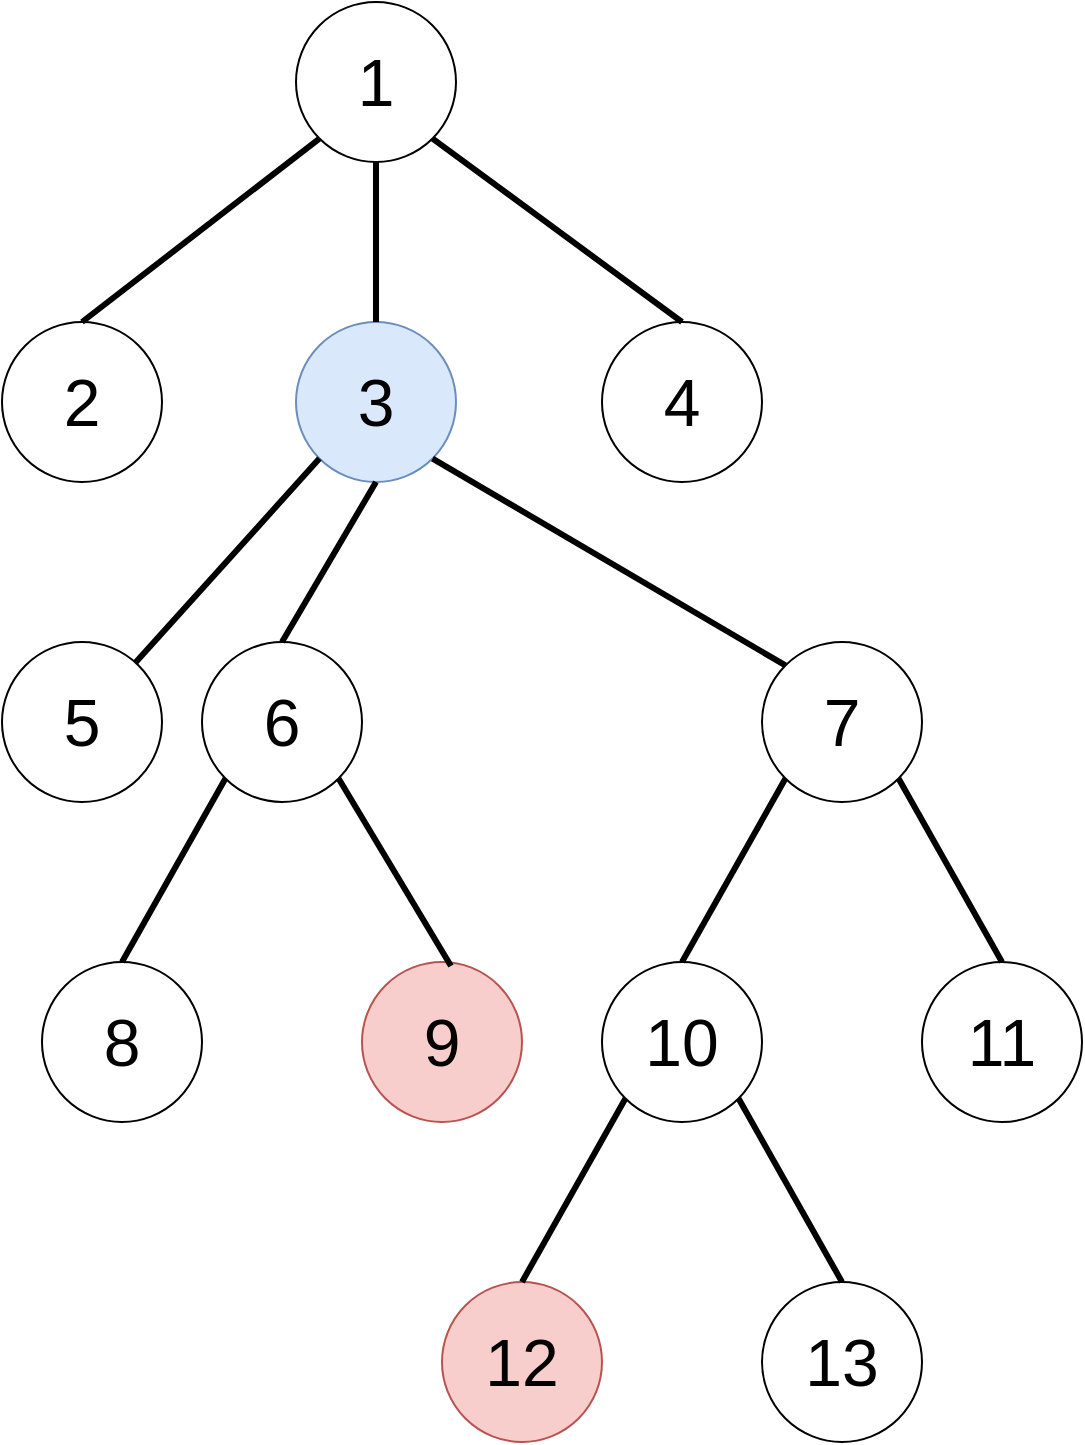 <mxfile version="12.9.3" type="device"><diagram id="kfxC27ckg6GTPdbHL4H7" name="Page-1"><mxGraphModel dx="2031" dy="1174" grid="1" gridSize="10" guides="1" tooltips="1" connect="1" arrows="1" fold="1" page="1" pageScale="1" pageWidth="583" pageHeight="827" math="0" shadow="0"><root><mxCell id="0"/><mxCell id="1" parent="0"/><mxCell id="nHO6qbxQwgqRTOrk53OQ-1" value="&lt;font style=&quot;font-size: 33px&quot;&gt;1&lt;/font&gt;" style="ellipse;whiteSpace=wrap;html=1;aspect=fixed;" vertex="1" parent="1"><mxGeometry x="169" y="54" width="80" height="80" as="geometry"/></mxCell><mxCell id="nHO6qbxQwgqRTOrk53OQ-2" value="&lt;font style=&quot;font-size: 33px&quot;&gt;3&lt;/font&gt;" style="ellipse;whiteSpace=wrap;html=1;aspect=fixed;fillColor=#dae8fc;strokeColor=#6c8ebf;" vertex="1" parent="1"><mxGeometry x="169" y="214" width="80" height="80" as="geometry"/></mxCell><mxCell id="nHO6qbxQwgqRTOrk53OQ-3" value="&lt;font style=&quot;font-size: 33px&quot;&gt;6&lt;/font&gt;" style="ellipse;whiteSpace=wrap;html=1;aspect=fixed;" vertex="1" parent="1"><mxGeometry x="122" y="374" width="80" height="80" as="geometry"/></mxCell><mxCell id="nHO6qbxQwgqRTOrk53OQ-4" value="&lt;font style=&quot;font-size: 33px&quot;&gt;9&lt;/font&gt;" style="ellipse;whiteSpace=wrap;html=1;aspect=fixed;fillColor=#f8cecc;strokeColor=#b85450;" vertex="1" parent="1"><mxGeometry x="202" y="534" width="80" height="80" as="geometry"/></mxCell><mxCell id="nHO6qbxQwgqRTOrk53OQ-5" value="&lt;font style=&quot;font-size: 33px&quot;&gt;8&lt;/font&gt;" style="ellipse;whiteSpace=wrap;html=1;aspect=fixed;" vertex="1" parent="1"><mxGeometry x="42" y="534" width="80" height="80" as="geometry"/></mxCell><mxCell id="nHO6qbxQwgqRTOrk53OQ-6" value="&lt;font style=&quot;font-size: 33px&quot;&gt;2&lt;/font&gt;" style="ellipse;whiteSpace=wrap;html=1;aspect=fixed;" vertex="1" parent="1"><mxGeometry x="22" y="214" width="80" height="80" as="geometry"/></mxCell><mxCell id="nHO6qbxQwgqRTOrk53OQ-7" value="&lt;font style=&quot;font-size: 33px&quot;&gt;4&lt;/font&gt;" style="ellipse;whiteSpace=wrap;html=1;aspect=fixed;" vertex="1" parent="1"><mxGeometry x="322" y="214" width="80" height="80" as="geometry"/></mxCell><mxCell id="nHO6qbxQwgqRTOrk53OQ-8" value="&lt;font style=&quot;font-size: 33px&quot;&gt;5&lt;/font&gt;" style="ellipse;whiteSpace=wrap;html=1;aspect=fixed;direction=south;" vertex="1" parent="1"><mxGeometry x="22" y="374" width="80" height="80" as="geometry"/></mxCell><mxCell id="nHO6qbxQwgqRTOrk53OQ-9" value="&lt;font style=&quot;font-size: 33px&quot;&gt;7&lt;/font&gt;" style="ellipse;whiteSpace=wrap;html=1;aspect=fixed;" vertex="1" parent="1"><mxGeometry x="402" y="374" width="80" height="80" as="geometry"/></mxCell><mxCell id="nHO6qbxQwgqRTOrk53OQ-10" value="&lt;font style=&quot;font-size: 33px&quot;&gt;10&lt;/font&gt;" style="ellipse;whiteSpace=wrap;html=1;aspect=fixed;" vertex="1" parent="1"><mxGeometry x="322" y="534" width="80" height="80" as="geometry"/></mxCell><mxCell id="nHO6qbxQwgqRTOrk53OQ-11" value="&lt;font style=&quot;font-size: 33px&quot;&gt;11&lt;/font&gt;" style="ellipse;whiteSpace=wrap;html=1;aspect=fixed;" vertex="1" parent="1"><mxGeometry x="482" y="534" width="80" height="80" as="geometry"/></mxCell><mxCell id="nHO6qbxQwgqRTOrk53OQ-12" value="&lt;font style=&quot;font-size: 33px&quot;&gt;12&lt;/font&gt;" style="ellipse;whiteSpace=wrap;html=1;aspect=fixed;fillColor=#f8cecc;strokeColor=#b85450;" vertex="1" parent="1"><mxGeometry x="242" y="694" width="80" height="80" as="geometry"/></mxCell><mxCell id="nHO6qbxQwgqRTOrk53OQ-13" value="&lt;font style=&quot;font-size: 33px&quot;&gt;13&lt;/font&gt;" style="ellipse;whiteSpace=wrap;html=1;aspect=fixed;" vertex="1" parent="1"><mxGeometry x="402" y="694" width="80" height="80" as="geometry"/></mxCell><mxCell id="nHO6qbxQwgqRTOrk53OQ-14" value="" style="endArrow=none;html=1;entryX=0;entryY=1;entryDx=0;entryDy=0;strokeWidth=3;exitX=0.5;exitY=0;exitDx=0;exitDy=0;" edge="1" parent="1" source="nHO6qbxQwgqRTOrk53OQ-6" target="nHO6qbxQwgqRTOrk53OQ-1"><mxGeometry width="50" height="50" relative="1" as="geometry"><mxPoint x="112" y="224" as="sourcePoint"/><mxPoint x="162" y="174" as="targetPoint"/></mxGeometry></mxCell><mxCell id="nHO6qbxQwgqRTOrk53OQ-15" value="" style="endArrow=none;html=1;entryX=0.5;entryY=1;entryDx=0;entryDy=0;exitX=0.5;exitY=0;exitDx=0;exitDy=0;strokeWidth=3;" edge="1" parent="1" source="nHO6qbxQwgqRTOrk53OQ-2" target="nHO6qbxQwgqRTOrk53OQ-1"><mxGeometry width="50" height="50" relative="1" as="geometry"><mxPoint x="72" y="224" as="sourcePoint"/><mxPoint x="190.716" y="132.284" as="targetPoint"/></mxGeometry></mxCell><mxCell id="nHO6qbxQwgqRTOrk53OQ-16" value="" style="endArrow=none;html=1;entryX=1;entryY=1;entryDx=0;entryDy=0;strokeWidth=3;exitX=0.5;exitY=0;exitDx=0;exitDy=0;" edge="1" parent="1" source="nHO6qbxQwgqRTOrk53OQ-7" target="nHO6qbxQwgqRTOrk53OQ-1"><mxGeometry width="50" height="50" relative="1" as="geometry"><mxPoint x="322" y="225" as="sourcePoint"/><mxPoint x="200.716" y="142.284" as="targetPoint"/></mxGeometry></mxCell><mxCell id="nHO6qbxQwgqRTOrk53OQ-17" value="" style="endArrow=none;html=1;entryX=0;entryY=1;entryDx=0;entryDy=0;strokeWidth=3;" edge="1" parent="1" source="nHO6qbxQwgqRTOrk53OQ-8" target="nHO6qbxQwgqRTOrk53OQ-2"><mxGeometry width="50" height="50" relative="1" as="geometry"><mxPoint x="92" y="244" as="sourcePoint"/><mxPoint x="210.716" y="152.284" as="targetPoint"/></mxGeometry></mxCell><mxCell id="nHO6qbxQwgqRTOrk53OQ-18" value="" style="endArrow=none;html=1;entryX=0.5;entryY=1;entryDx=0;entryDy=0;exitX=0.5;exitY=0;exitDx=0;exitDy=0;strokeWidth=3;" edge="1" parent="1" source="nHO6qbxQwgqRTOrk53OQ-3" target="nHO6qbxQwgqRTOrk53OQ-2"><mxGeometry width="50" height="50" relative="1" as="geometry"><mxPoint x="102" y="254" as="sourcePoint"/><mxPoint x="220.716" y="162.284" as="targetPoint"/></mxGeometry></mxCell><mxCell id="nHO6qbxQwgqRTOrk53OQ-19" value="" style="endArrow=none;html=1;entryX=1;entryY=1;entryDx=0;entryDy=0;exitX=0;exitY=0;exitDx=0;exitDy=0;strokeWidth=3;" edge="1" parent="1" source="nHO6qbxQwgqRTOrk53OQ-9" target="nHO6qbxQwgqRTOrk53OQ-2"><mxGeometry width="50" height="50" relative="1" as="geometry"><mxPoint x="112" y="264" as="sourcePoint"/><mxPoint x="230.716" y="172.284" as="targetPoint"/></mxGeometry></mxCell><mxCell id="nHO6qbxQwgqRTOrk53OQ-20" value="" style="endArrow=none;html=1;entryX=0;entryY=1;entryDx=0;entryDy=0;exitX=0.5;exitY=0;exitDx=0;exitDy=0;strokeWidth=3;" edge="1" parent="1" source="nHO6qbxQwgqRTOrk53OQ-5" target="nHO6qbxQwgqRTOrk53OQ-3"><mxGeometry width="50" height="50" relative="1" as="geometry"><mxPoint x="122" y="274" as="sourcePoint"/><mxPoint x="240.716" y="182.284" as="targetPoint"/></mxGeometry></mxCell><mxCell id="nHO6qbxQwgqRTOrk53OQ-21" value="" style="endArrow=none;html=1;entryX=1;entryY=1;entryDx=0;entryDy=0;exitX=0.556;exitY=0.025;exitDx=0;exitDy=0;strokeWidth=3;exitPerimeter=0;" edge="1" parent="1" source="nHO6qbxQwgqRTOrk53OQ-4" target="nHO6qbxQwgqRTOrk53OQ-3"><mxGeometry width="50" height="50" relative="1" as="geometry"><mxPoint x="132" y="284" as="sourcePoint"/><mxPoint x="250.716" y="192.284" as="targetPoint"/></mxGeometry></mxCell><mxCell id="nHO6qbxQwgqRTOrk53OQ-22" value="" style="endArrow=none;html=1;entryX=0;entryY=1;entryDx=0;entryDy=0;exitX=0.5;exitY=0;exitDx=0;exitDy=0;strokeWidth=3;" edge="1" parent="1" source="nHO6qbxQwgqRTOrk53OQ-12" target="nHO6qbxQwgqRTOrk53OQ-10"><mxGeometry width="50" height="50" relative="1" as="geometry"><mxPoint x="142" y="294" as="sourcePoint"/><mxPoint x="260.716" y="202.284" as="targetPoint"/></mxGeometry></mxCell><mxCell id="nHO6qbxQwgqRTOrk53OQ-23" value="" style="endArrow=none;html=1;entryX=1;entryY=1;entryDx=0;entryDy=0;strokeWidth=3;exitX=0.5;exitY=0;exitDx=0;exitDy=0;" edge="1" parent="1" source="nHO6qbxQwgqRTOrk53OQ-13" target="nHO6qbxQwgqRTOrk53OQ-10"><mxGeometry width="50" height="50" relative="1" as="geometry"><mxPoint x="152" y="304" as="sourcePoint"/><mxPoint x="270.716" y="212.284" as="targetPoint"/></mxGeometry></mxCell><mxCell id="nHO6qbxQwgqRTOrk53OQ-24" value="" style="endArrow=none;html=1;entryX=0;entryY=1;entryDx=0;entryDy=0;exitX=0.5;exitY=0;exitDx=0;exitDy=0;strokeWidth=3;" edge="1" parent="1" source="nHO6qbxQwgqRTOrk53OQ-10" target="nHO6qbxQwgqRTOrk53OQ-9"><mxGeometry width="50" height="50" relative="1" as="geometry"><mxPoint x="162" y="314" as="sourcePoint"/><mxPoint x="280.716" y="222.284" as="targetPoint"/></mxGeometry></mxCell><mxCell id="nHO6qbxQwgqRTOrk53OQ-25" value="" style="endArrow=none;html=1;entryX=1;entryY=1;entryDx=0;entryDy=0;exitX=0.5;exitY=0;exitDx=0;exitDy=0;strokeWidth=3;" edge="1" parent="1" source="nHO6qbxQwgqRTOrk53OQ-11" target="nHO6qbxQwgqRTOrk53OQ-9"><mxGeometry width="50" height="50" relative="1" as="geometry"><mxPoint x="172" y="324" as="sourcePoint"/><mxPoint x="290.716" y="232.284" as="targetPoint"/></mxGeometry></mxCell></root></mxGraphModel></diagram></mxfile>